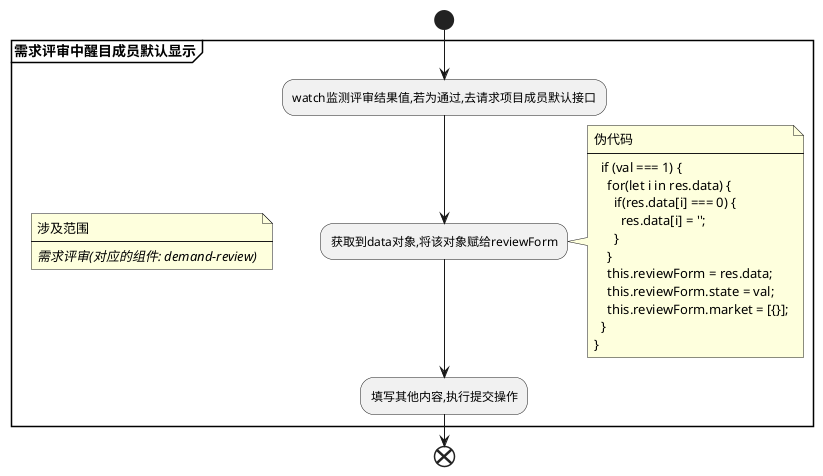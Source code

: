 @startuml
start
partition **需求评审中醒目成员默认显示** {
  note
    涉及范围
    ----
    //需求评审(对应的组件: demand-review)//
  end note

  :watch监测评审结果值,若为通过,去请求项目成员默认接口;
  :获取到data对象,将该对象赋给reviewForm;
  note right
    伪代码
    ----
     'reviewForm.state'(val) {
      if (val === 1) {
        for(let i in res.data) {
          if(res.data[i] === 0) {
            res.data[i] = '';
          }  
        }
        this.reviewForm = res.data;
        this.reviewForm.state = val;
        this.reviewForm.market = [{}];
      }
    }
  end note
  :填写其他内容,执行提交操作;
}
end 
@enduml

@startuml
start
partition **报价列表中产品信息中新增各调研附件内容的查看** {
  note 
    涉及范围
    ----
    //报价列表中查看产品信息(对应的组件: quotation-list、product-basic-form、base-upload)//
  end note
  :新增调研内容表单项(包含了base-upload组件);
  :请求"/api/pricing/product/detail/get?id"接口,
  获取到各调研附件;
  :将各调研附件内容填入对应的表单项内;
  note right
    伪代码
    ----
    //针对单附件
      <el-form-item label="xx调研">
        <base-upload
          type="survey"
          url="risk-survey-report"
          :is-disabled="true"
          :file="{ id: 1000, type: 1, name: 'ces.xlsx' }"
        />
      </el-form-item>
      //针对附件数组
      <el-form-item label="xx调研">
        <div
          v-for="item in [
            { id: 1000, type: 1, name: 'ces.xlsx' },
            { id: 1001, type: 12860, name: 'test.xlsx' }
          ]"
          :key="item.id"
        >
          <base-upload
            type="survey"
            url="user-survey-report"
            :is-disabled="true"
            :file="item"
          />
        </div>
      </el-form-item>
  end note
}
end
@enduml

@startuml
start
partition **公司logo支持多公司可配** {
   note
    涉及范围
    ----
    //vue.config.js、package.json//
  end note
  :安装并使用插件(js-conditional-compile-loader,cross-env );
  :使用/*IFTRUE_xxx开头,以FITRUE_xxx*/结尾的形式配置基点和海图logo;
  note right
    伪代码
    ----
    /*IFTRUE_heyme*/
     <img src="heyme_logo.png">
    /*FITRUE_heyme*/

    /*IFTRUE_basepoint*/
     <img src="basepoint_logo.png">
    /*FITRUE_basepoint*/

    /*IFTRUE_haitu*/
     <img src="haitu_logo.png">
    /*FITRUE_haitu*/
  end note
  :使用带参build;
}
end
@enduml

@startuml
start
partition **报价表单中新增计算规则的一个钉钉在线文档链接** {
  note 
    涉及范围
    ----
    // 新增报价(对应的组件: price-form, product-plan) //
  end note
  :在表单内新增提示(提示：以下费用填写可通过辅助工具进行计算。点击前往 >>);
  :根据vue条件编译,赋予不同的钉钉在线文档链接;
}
end
@enduml

@startuml
start
partition **SKU命名新增图片上传** {
  note
    涉及范围
    ----
    //下单详情下的sku命名版块(对应的组件: sku-name, base-upload)//
  end note
  :根据原型调整页面布局,新增sku图片表单项(包含了base-upload组件);
  :请求"api/order/sku/get?order_id"接口,获取到sku数组列表以及sku命名进度表的状态;
  if(sku进度表状态为已完成) then (yes)
    if(sku数组为空数组)  then (yes)
      :sku图片上传表单项隐藏;
      :该表单内的表单项和按钮均置灰,不可操作;
    else (no)
      :将获取到的sku数组信息填入对应表单项;
    endif
    stop
  else (no) 
    :手动将sku设置为[{ image: {} }]的形式;
    :选择平台、填写sku名称、上传SKU图片(仅一张)以及上传实际项目计划书;
    note right 
      SKU图片上传相关伪代码
      ----
       <el-form-item
          :label="'SKU图片' + (index + 1)"
          :prop="`sku.${index}.image`"
          :rules="skuRules.image"
        >
          <base-upload
            tag="SKU图片"
            type="imageSingle"
            :file="form.sku[index].image"
            url="sku-image"
            :is-disabled="isDisabled"
            @get-file="(val) => getUploadFile(val, 'image', index)"
          />
        </el-form-item>

        //js
        getUploadFile(e, type, index) {
          if (type === 'file') {
            this.file = e;
          } else {
            this.form.sku[index].image = e;
          }
        }
    end note
    if(点击了新增SKU按钮) then (yes)
      :将{ image: {} }对象push进sku数组;
   endif
    if(点击了删除) then (yes)
      :将sku数组对应index下的该对象删除
      (base-delete组件已封装好相关功能,调用该组件即可);
   endif   
   :完成填写后,点击提交按钮,校验必填项;
   :校验通过后,调用"/api/order/sku/name"接口;
   :请求成功后刷新sku命名版块(调用"api/order/sku/get?order_id"接口);
  endif
}
end
@enduml

